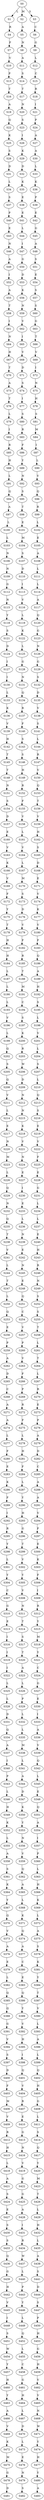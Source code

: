 strict digraph  {
	S0 -> S1 [ label = L ];
	S0 -> S2 [ label = M ];
	S0 -> S3 [ label = S ];
	S1 -> S4 [ label = R ];
	S2 -> S5 [ label = A ];
	S3 -> S6 [ label = C ];
	S4 -> S7 [ label = F ];
	S5 -> S8 [ label = N ];
	S6 -> S9 [ label = G ];
	S7 -> S10 [ label = V ];
	S8 -> S11 [ label = A ];
	S9 -> S12 [ label = L ];
	S10 -> S13 [ label = P ];
	S11 -> S14 [ label = S ];
	S12 -> S15 [ label = C ];
	S13 -> S16 [ label = T ];
	S14 -> S17 [ label = T ];
	S15 -> S18 [ label = R ];
	S16 -> S19 [ label = A ];
	S17 -> S20 [ label = N ];
	S18 -> S21 [ label = I ];
	S19 -> S22 [ label = Q ];
	S20 -> S23 [ label = S ];
	S21 -> S24 [ label = P ];
	S22 -> S25 [ label = K ];
	S23 -> S26 [ label = I ];
	S24 -> S27 [ label = A ];
	S25 -> S28 [ label = S ];
	S26 -> S29 [ label = K ];
	S27 -> S30 [ label = A ];
	S28 -> S31 [ label = D ];
	S29 -> S32 [ label = D ];
	S30 -> S33 [ label = L ];
	S31 -> S34 [ label = L ];
	S32 -> S35 [ label = K ];
	S33 -> S36 [ label = K ];
	S34 -> S37 [ label = S ];
	S35 -> S38 [ label = E ];
	S36 -> S39 [ label = P ];
	S37 -> S40 [ label = P ];
	S38 -> S41 [ label = E ];
	S39 -> S42 [ label = E ];
	S40 -> S43 [ label = E ];
	S41 -> S44 [ label = L ];
	S42 -> S45 [ label = G ];
	S43 -> S46 [ label = N ];
	S44 -> S47 [ label = I ];
	S45 -> S48 [ label = A ];
	S46 -> S49 [ label = A ];
	S47 -> S50 [ label = G ];
	S48 -> S51 [ label = S ];
	S49 -> S52 [ label = I ];
	S50 -> S53 [ label = D ];
	S51 -> S54 [ label = E ];
	S52 -> S55 [ label = A ];
	S53 -> S56 [ label = K ];
	S54 -> S57 [ label = S ];
	S55 -> S58 [ label = T ];
	S56 -> S59 [ label = N ];
	S57 -> S60 [ label = S ];
	S58 -> S61 [ label = I ];
	S59 -> S62 [ label = V ];
	S60 -> S63 [ label = G ];
	S61 -> S64 [ label = N ];
	S62 -> S65 [ label = I ];
	S63 -> S66 [ label = T ];
	S64 -> S67 [ label = H ];
	S65 -> S68 [ label = V ];
	S66 -> S69 [ label = V ];
	S67 -> S70 [ label = T ];
	S68 -> S71 [ label = D ];
	S69 -> S72 [ label = I ];
	S70 -> S73 [ label = A ];
	S71 -> S74 [ label = S ];
	S72 -> S75 [ label = N ];
	S73 -> S76 [ label = T ];
	S74 -> S77 [ label = I ];
	S75 -> S78 [ label = H ];
	S76 -> S79 [ label = L ];
	S77 -> S80 [ label = S ];
	S78 -> S81 [ label = S ];
	S79 -> S82 [ label = I ];
	S80 -> S83 [ label = R ];
	S81 -> S84 [ label = M ];
	S82 -> S85 [ label = R ];
	S83 -> S86 [ label = F ];
	S84 -> S87 [ label = I ];
	S85 -> S88 [ label = H ];
	S86 -> S89 [ label = Y ];
	S87 -> S90 [ label = L ];
	S88 -> S91 [ label = L ];
	S89 -> S92 [ label = N ];
	S90 -> S93 [ label = V ];
	S91 -> S94 [ label = Q ];
	S92 -> S95 [ label = S ];
	S93 -> S96 [ label = Q ];
	S94 -> S97 [ label = A ];
	S95 -> S98 [ label = T ];
	S96 -> S99 [ label = R ];
	S97 -> S100 [ label = L ];
	S98 -> S101 [ label = E ];
	S99 -> S102 [ label = L ];
	S100 -> S103 [ label = L ];
	S101 -> S104 [ label = M ];
	S102 -> S105 [ label = E ];
	S103 -> S106 [ label = N ];
	S104 -> S107 [ label = S ];
	S105 -> S108 [ label = A ];
	S106 -> S109 [ label = N ];
	S107 -> S110 [ label = D ];
	S108 -> S111 [ label = L ];
	S109 -> S112 [ label = G ];
	S110 -> S113 [ label = I ];
	S111 -> S114 [ label = L ];
	S112 -> S115 [ label = N ];
	S113 -> S116 [ label = V ];
	S114 -> S117 [ label = A ];
	S115 -> S118 [ label = Y ];
	S116 -> S119 [ label = L ];
	S117 -> S120 [ label = Q ];
	S118 -> S121 [ label = S ];
	S119 -> S122 [ label = K ];
	S120 -> S123 [ label = G ];
	S121 -> S124 [ label = D ];
	S122 -> S125 [ label = L ];
	S123 -> S126 [ label = N ];
	S124 -> S127 [ label = I ];
	S125 -> S128 [ label = G ];
	S126 -> S129 [ label = G ];
	S127 -> S130 [ label = I ];
	S128 -> S131 [ label = N ];
	S129 -> S132 [ label = S ];
	S130 -> S133 [ label = L ];
	S131 -> S134 [ label = Q ];
	S132 -> S135 [ label = D ];
	S133 -> S136 [ label = K ];
	S134 -> S137 [ label = R ];
	S135 -> S138 [ label = V ];
	S136 -> S139 [ label = V ];
	S137 -> S140 [ label = F ];
	S138 -> S141 [ label = S ];
	S139 -> S142 [ label = H ];
	S140 -> S143 [ label = S ];
	S141 -> S144 [ label = L ];
	S142 -> S145 [ label = T ];
	S143 -> S146 [ label = S ];
	S144 -> S147 [ label = R ];
	S145 -> S148 [ label = T ];
	S146 -> S149 [ label = H ];
	S147 -> S150 [ label = V ];
	S148 -> S151 [ label = N ];
	S149 -> S152 [ label = R ];
	S150 -> S153 [ label = Q ];
	S151 -> S154 [ label = S ];
	S152 -> S155 [ label = F ];
	S153 -> S156 [ label = T ];
	S154 -> S157 [ label = D ];
	S155 -> S158 [ label = V ];
	S156 -> S159 [ label = V ];
	S157 -> S160 [ label = E ];
	S158 -> S161 [ label = L ];
	S159 -> S162 [ label = H ];
	S160 -> S163 [ label = V ];
	S161 -> S164 [ label = V ];
	S162 -> S165 [ label = S ];
	S163 -> S166 [ label = K ];
	S164 -> S167 [ label = L ];
	S165 -> S168 [ label = D ];
	S166 -> S169 [ label = V ];
	S167 -> S170 [ label = M ];
	S168 -> S171 [ label = E ];
	S169 -> S172 [ label = F ];
	S170 -> S173 [ label = S ];
	S171 -> S174 [ label = V ];
	S172 -> S175 [ label = Y ];
	S173 -> S176 [ label = D ];
	S174 -> S177 [ label = K ];
	S175 -> S178 [ label = T ];
	S176 -> S179 [ label = V ];
	S177 -> S180 [ label = V ];
	S178 -> S181 [ label = H ];
	S179 -> S182 [ label = F ];
	S180 -> S183 [ label = F ];
	S181 -> S184 [ label = H ];
	S182 -> S185 [ label = R ];
	S183 -> S186 [ label = Q ];
	S184 -> S187 [ label = L ];
	S185 -> S188 [ label = T ];
	S186 -> S189 [ label = A ];
	S187 -> S190 [ label = L ];
	S188 -> S191 [ label = M ];
	S189 -> S192 [ label = H ];
	S190 -> S193 [ label = L ];
	S191 -> S194 [ label = C ];
	S192 -> S195 [ label = S ];
	S193 -> S196 [ label = V ];
	S194 -> S197 [ label = S ];
	S195 -> S198 [ label = L ];
	S196 -> S199 [ label = L ];
	S197 -> S200 [ label = K ];
	S198 -> S201 [ label = V ];
	S199 -> S202 [ label = Q ];
	S200 -> S203 [ label = R ];
	S201 -> S204 [ label = L ];
	S202 -> S205 [ label = S ];
	S203 -> S206 [ label = W ];
	S204 -> S207 [ label = S ];
	S205 -> S208 [ label = Q ];
	S206 -> S209 [ label = D ];
	S207 -> S210 [ label = L ];
	S208 -> S211 [ label = V ];
	S209 -> S212 [ label = N ];
	S210 -> S213 [ label = Q ];
	S211 -> S214 [ label = L ];
	S212 -> S215 [ label = N ];
	S213 -> S216 [ label = S ];
	S214 -> S217 [ label = E ];
	S215 -> S218 [ label = K ];
	S216 -> S219 [ label = E ];
	S217 -> S220 [ label = N ];
	S218 -> S221 [ label = V ];
	S219 -> S222 [ label = V ];
	S220 -> S223 [ label = M ];
	S221 -> S224 [ label = N ];
	S222 -> S225 [ label = F ];
	S223 -> S226 [ label = L ];
	S224 -> S227 [ label = E ];
	S225 -> S228 [ label = E ];
	S226 -> S229 [ label = Q ];
	S227 -> S230 [ label = I ];
	S228 -> S231 [ label = G ];
	S229 -> S232 [ label = N ];
	S230 -> S233 [ label = E ];
	S231 -> S234 [ label = L ];
	S232 -> S235 [ label = Q ];
	S233 -> S236 [ label = L ];
	S234 -> S237 [ label = L ];
	S235 -> S238 [ label = T ];
	S236 -> S239 [ label = N ];
	S237 -> S240 [ label = E ];
	S238 -> S241 [ label = V ];
	S239 -> S242 [ label = E ];
	S240 -> S243 [ label = H ];
	S241 -> S244 [ label = L ];
	S242 -> S245 [ label = N ];
	S243 -> S246 [ label = R ];
	S244 -> S247 [ label = T ];
	S245 -> S248 [ label = E ];
	S246 -> S249 [ label = N ];
	S247 -> S250 [ label = L ];
	S248 -> S251 [ label = Q ];
	S249 -> S252 [ label = S ];
	S250 -> S253 [ label = Q ];
	S251 -> S254 [ label = C ];
	S252 -> S255 [ label = S ];
	S253 -> S256 [ label = E ];
	S254 -> S257 [ label = V ];
	S255 -> S258 [ label = T ];
	S256 -> S259 [ label = P ];
	S257 -> S260 [ label = P ];
	S258 -> S261 [ label = L ];
	S259 -> S262 [ label = A ];
	S260 -> S263 [ label = V ];
	S261 -> S264 [ label = T ];
	S262 -> S265 [ label = D ];
	S263 -> S266 [ label = F ];
	S264 -> S267 [ label = L ];
	S265 -> S268 [ label = C ];
	S266 -> S269 [ label = P ];
	S267 -> S270 [ label = R ];
	S268 -> S271 [ label = A ];
	S269 -> S272 [ label = R ];
	S270 -> S273 [ label = E ];
	S271 -> S274 [ label = A ];
	S272 -> S275 [ label = F ];
	S273 -> S276 [ label = P ];
	S274 -> S277 [ label = L ];
	S275 -> S278 [ label = L ];
	S276 -> S279 [ label = A ];
	S277 -> S280 [ label = F ];
	S278 -> S281 [ label = H ];
	S279 -> S282 [ label = D ];
	S280 -> S283 [ label = E ];
	S281 -> S284 [ label = F ];
	S282 -> S285 [ label = C ];
	S283 -> S286 [ label = K ];
	S284 -> S287 [ label = L ];
	S285 -> S288 [ label = A ];
	S286 -> S289 [ label = F ];
	S287 -> S290 [ label = Y ];
	S288 -> S291 [ label = A ];
	S289 -> S292 [ label = I ];
	S290 -> S293 [ label = H ];
	S291 -> S294 [ label = V ];
	S292 -> S295 [ label = R ];
	S293 -> S296 [ label = G ];
	S294 -> S297 [ label = F ];
	S295 -> S298 [ label = Y ];
	S296 -> S299 [ label = T ];
	S297 -> S300 [ label = E ];
	S298 -> S301 [ label = L ];
	S299 -> S302 [ label = V ];
	S300 -> S303 [ label = K ];
	S301 -> S304 [ label = Y ];
	S302 -> S305 [ label = Y ];
	S303 -> S306 [ label = F ];
	S304 -> S307 [ label = C ];
	S305 -> S308 [ label = V ];
	S306 -> S309 [ label = I ];
	S307 -> S310 [ label = G ];
	S308 -> S311 [ label = N ];
	S309 -> S312 [ label = R ];
	S310 -> S313 [ label = E ];
	S311 -> S314 [ label = T ];
	S312 -> S315 [ label = Y ];
	S313 -> S316 [ label = I ];
	S314 -> S317 [ label = S ];
	S315 -> S318 [ label = M ];
	S316 -> S319 [ label = I ];
	S317 -> S320 [ label = T ];
	S318 -> S321 [ label = Y ];
	S319 -> S322 [ label = I ];
	S320 -> S323 [ label = A ];
	S321 -> S324 [ label = C ];
	S322 -> S325 [ label = L ];
	S323 -> S326 [ label = L ];
	S324 -> S327 [ label = G ];
	S325 -> S328 [ label = L ];
	S326 -> S329 [ label = P ];
	S327 -> S330 [ label = E ];
	S328 -> S331 [ label = D ];
	S329 -> S332 [ label = L ];
	S330 -> S333 [ label = I ];
	S331 -> S334 [ label = Q ];
	S332 -> S335 [ label = L ];
	S333 -> S336 [ label = A ];
	S334 -> S337 [ label = A ];
	S335 -> S338 [ label = M ];
	S336 -> S339 [ label = V ];
	S337 -> S340 [ label = I ];
	S338 -> S341 [ label = L ];
	S339 -> S342 [ label = Q ];
	S340 -> S343 [ label = P ];
	S341 -> S344 [ label = A ];
	S342 -> S345 [ label = L ];
	S343 -> S346 [ label = L ];
	S344 -> S347 [ label = D ];
	S345 -> S348 [ label = E ];
	S346 -> S349 [ label = H ];
	S347 -> S350 [ label = K ];
	S348 -> S351 [ label = Q ];
	S349 -> S352 [ label = K ];
	S350 -> S353 [ label = Y ];
	S351 -> S354 [ label = A ];
	S352 -> S355 [ label = L ];
	S353 -> S356 [ label = N ];
	S354 -> S357 [ label = I ];
	S355 -> S358 [ label = A ];
	S356 -> S359 [ label = V ];
	S357 -> S360 [ label = P ];
	S358 -> S361 [ label = S ];
	S359 -> S362 [ label = Q ];
	S360 -> S363 [ label = L ];
	S361 -> S364 [ label = K ];
	S362 -> S365 [ label = A ];
	S363 -> S366 [ label = H ];
	S364 -> S367 [ label = Y ];
	S365 -> S368 [ label = L ];
	S366 -> S369 [ label = K ];
	S367 -> S370 [ label = Q ];
	S368 -> S371 [ label = K ];
	S369 -> S372 [ label = L ];
	S370 -> S373 [ label = V ];
	S371 -> S374 [ label = Q ];
	S372 -> S375 [ label = A ];
	S373 -> S376 [ label = A ];
	S374 -> S377 [ label = A ];
	S375 -> S378 [ label = S ];
	S376 -> S379 [ label = E ];
	S377 -> S380 [ label = C ];
	S378 -> S381 [ label = K ];
	S379 -> S382 [ label = L ];
	S380 -> S383 [ label = E ];
	S381 -> S384 [ label = Y ];
	S382 -> S385 [ label = Q ];
	S383 -> S386 [ label = Q ];
	S384 -> S387 [ label = T ];
	S385 -> S388 [ label = Q ];
	S386 -> S389 [ label = Y ];
	S387 -> S390 [ label = V ];
	S388 -> S391 [ label = G ];
	S389 -> S392 [ label = V ];
	S390 -> S393 [ label = L ];
	S391 -> S394 [ label = V ];
	S392 -> S395 [ label = H ];
	S393 -> S396 [ label = A ];
	S394 -> S397 [ label = S ];
	S395 -> S398 [ label = I ];
	S396 -> S399 [ label = L ];
	S397 -> S400 [ label = D ];
	S398 -> S401 [ label = Q ];
	S399 -> S402 [ label = Q ];
	S400 -> S403 [ label = F ];
	S401 -> S404 [ label = V ];
	S402 -> S405 [ label = H ];
	S403 -> S406 [ label = M ];
	S404 -> S407 [ label = R ];
	S405 -> S408 [ label = G ];
	S406 -> S409 [ label = V ];
	S407 -> S410 [ label = E ];
	S408 -> S411 [ label = L ];
	S409 -> S412 [ label = R ];
	S410 -> S413 [ label = G ];
	S411 -> S414 [ label = S ];
	S412 -> S415 [ label = H ];
	S413 -> S416 [ label = N ];
	S414 -> S417 [ label = Q ];
	S415 -> S418 [ label = L ];
	S416 -> S419 [ label = V ];
	S417 -> S420 [ label = Y ];
	S418 -> S421 [ label = A ];
	S419 -> S422 [ label = G ];
	S420 -> S423 [ label = M ];
	S421 -> S424 [ label = S ];
	S422 -> S425 [ label = G ];
	S423 -> S426 [ label = T ];
	S424 -> S427 [ label = E ];
	S425 -> S428 [ label = A ];
	S426 -> S429 [ label = L ];
	S427 -> S430 [ label = S ];
	S428 -> S431 [ label = I ];
	S429 -> S432 [ label = H ];
	S430 -> S433 [ label = S ];
	S431 -> S434 [ label = R ];
	S432 -> S435 [ label = L ];
	S433 -> S436 [ label = Q ];
	S434 -> S437 [ label = W ];
	S435 -> S438 [ label = A ];
	S436 -> S439 [ label = G ];
	S437 -> S440 [ label = L ];
	S438 -> S441 [ label = S ];
	S439 -> S442 [ label = H ];
	S440 -> S443 [ label = P ];
	S441 -> S444 [ label = D ];
	S442 -> S445 [ label = V ];
	S443 -> S446 [ label = Y ];
	S444 -> S447 [ label = S ];
	S445 -> S448 [ label = I ];
	S446 -> S449 [ label = L ];
	S447 -> S450 [ label = P ];
	S448 -> S451 [ label = S ];
	S449 -> S452 [ label = Q ];
	S450 -> S453 [ label = H ];
	S451 -> S454 [ label = W ];
	S452 -> S455 [ label = L ];
	S453 -> S456 [ label = G ];
	S454 -> S457 [ label = Y ];
	S455 -> S458 [ label = C ];
	S456 -> S459 [ label = H ];
	S457 -> S460 [ label = H ];
	S458 -> S461 [ label = G ];
	S459 -> S462 [ label = V ];
	S460 -> S463 [ label = Y ];
	S461 -> S464 [ label = H ];
	S462 -> S465 [ label = V ];
	S463 -> S466 [ label = A ];
	S464 -> S467 [ label = L ];
	S465 -> S468 [ label = N ];
	S466 -> S469 [ label = V ];
	S467 -> S470 [ label = D ];
	S468 -> S471 [ label = W ];
	S469 -> S472 [ label = K ];
	S470 -> S473 [ label = L ];
	S471 -> S474 [ label = Y ];
	S472 -> S475 [ label = M ];
	S473 -> S476 [ label = E ];
	S474 -> S477 [ label = H ];
	S475 -> S478 [ label = G ];
	S476 -> S479 [ label = N ];
	S477 -> S480 [ label = Y ];
	S478 -> S481 [ label = D ];
	S479 -> S482 [ label = S ];
	S480 -> S483 [ label = A ];
}
